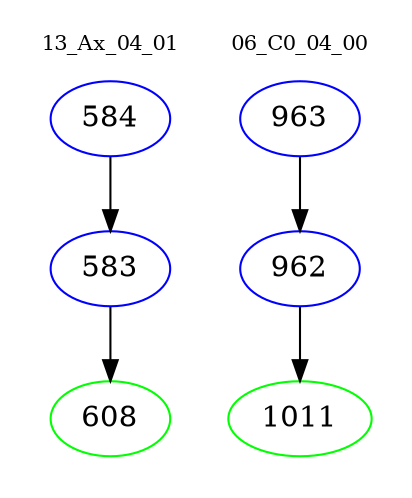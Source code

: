 digraph{
subgraph cluster_0 {
color = white
label = "13_Ax_04_01";
fontsize=10;
T0_584 [label="584", color="blue"]
T0_584 -> T0_583 [color="black"]
T0_583 [label="583", color="blue"]
T0_583 -> T0_608 [color="black"]
T0_608 [label="608", color="green"]
}
subgraph cluster_1 {
color = white
label = "06_C0_04_00";
fontsize=10;
T1_963 [label="963", color="blue"]
T1_963 -> T1_962 [color="black"]
T1_962 [label="962", color="blue"]
T1_962 -> T1_1011 [color="black"]
T1_1011 [label="1011", color="green"]
}
}
